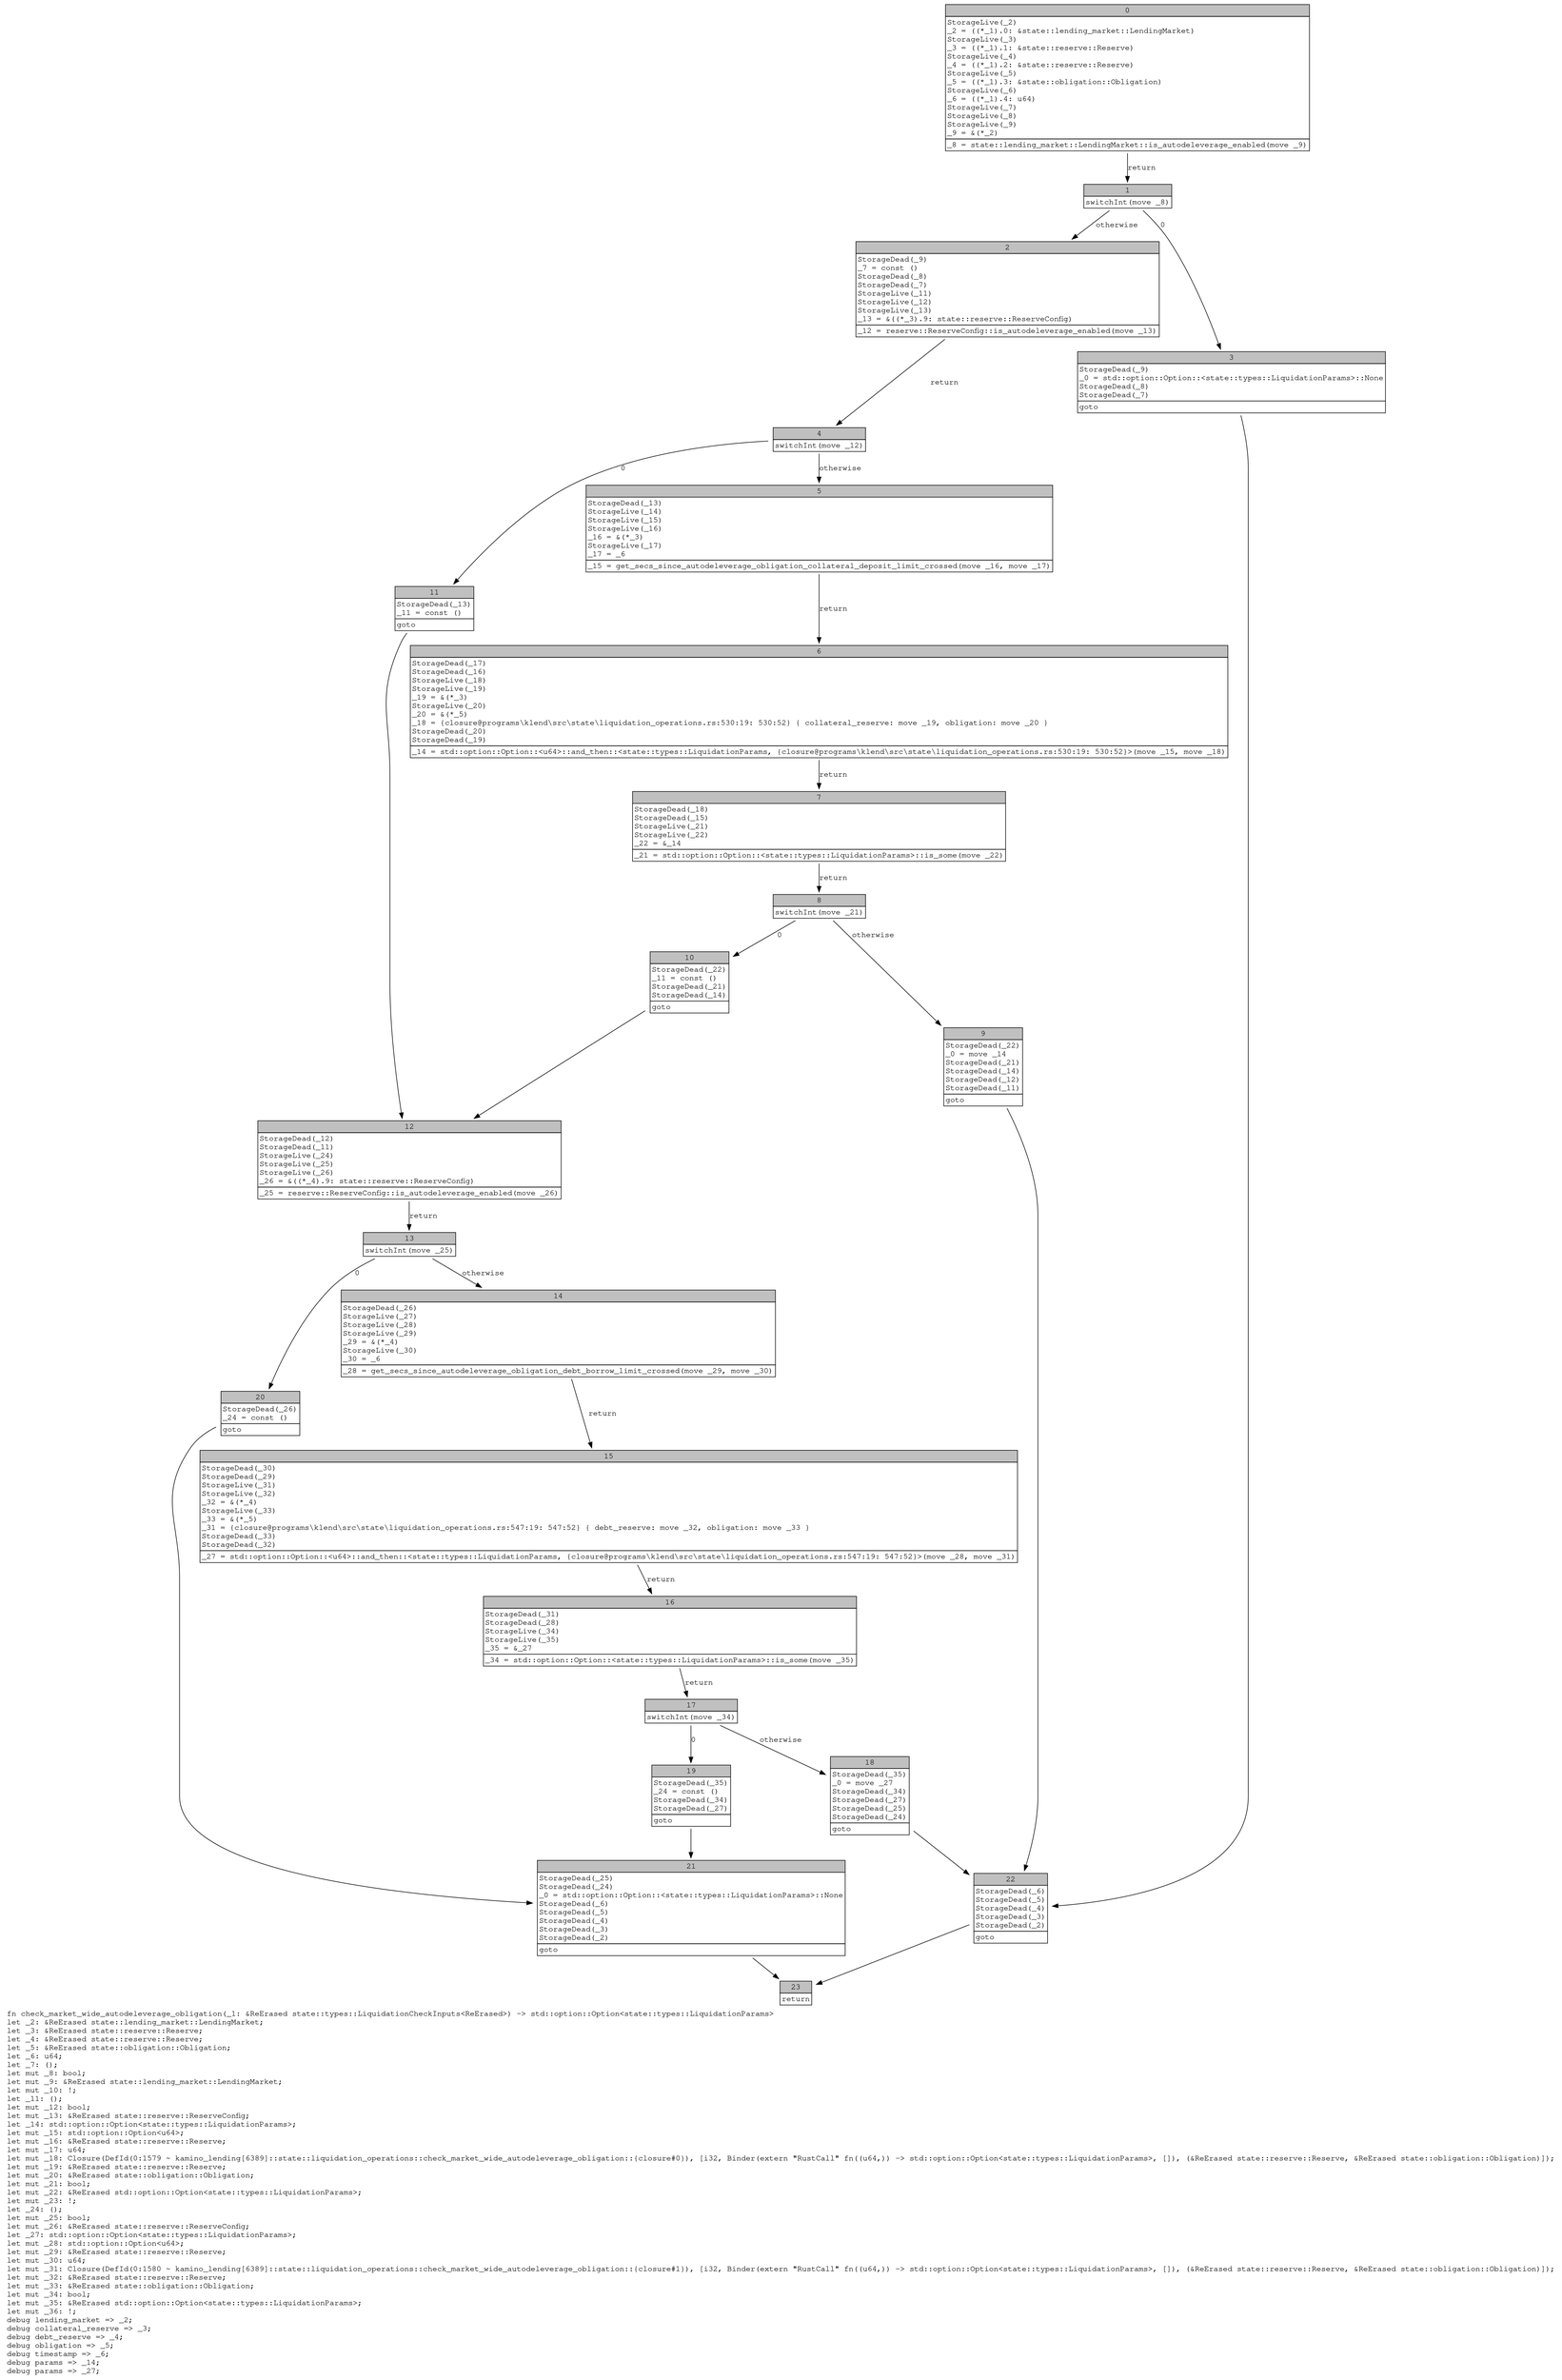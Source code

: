 digraph Mir_0_1578 {
    graph [fontname="Courier, monospace"];
    node [fontname="Courier, monospace"];
    edge [fontname="Courier, monospace"];
    label=<fn check_market_wide_autodeleverage_obligation(_1: &amp;ReErased state::types::LiquidationCheckInputs&lt;ReErased&gt;) -&gt; std::option::Option&lt;state::types::LiquidationParams&gt;<br align="left"/>let _2: &amp;ReErased state::lending_market::LendingMarket;<br align="left"/>let _3: &amp;ReErased state::reserve::Reserve;<br align="left"/>let _4: &amp;ReErased state::reserve::Reserve;<br align="left"/>let _5: &amp;ReErased state::obligation::Obligation;<br align="left"/>let _6: u64;<br align="left"/>let _7: ();<br align="left"/>let mut _8: bool;<br align="left"/>let mut _9: &amp;ReErased state::lending_market::LendingMarket;<br align="left"/>let mut _10: !;<br align="left"/>let _11: ();<br align="left"/>let mut _12: bool;<br align="left"/>let mut _13: &amp;ReErased state::reserve::ReserveConfig;<br align="left"/>let _14: std::option::Option&lt;state::types::LiquidationParams&gt;;<br align="left"/>let mut _15: std::option::Option&lt;u64&gt;;<br align="left"/>let mut _16: &amp;ReErased state::reserve::Reserve;<br align="left"/>let mut _17: u64;<br align="left"/>let mut _18: Closure(DefId(0:1579 ~ kamino_lending[6389]::state::liquidation_operations::check_market_wide_autodeleverage_obligation::{closure#0}), [i32, Binder(extern &quot;RustCall&quot; fn((u64,)) -&gt; std::option::Option&lt;state::types::LiquidationParams&gt;, []), (&amp;ReErased state::reserve::Reserve, &amp;ReErased state::obligation::Obligation)]);<br align="left"/>let mut _19: &amp;ReErased state::reserve::Reserve;<br align="left"/>let mut _20: &amp;ReErased state::obligation::Obligation;<br align="left"/>let mut _21: bool;<br align="left"/>let mut _22: &amp;ReErased std::option::Option&lt;state::types::LiquidationParams&gt;;<br align="left"/>let mut _23: !;<br align="left"/>let _24: ();<br align="left"/>let mut _25: bool;<br align="left"/>let mut _26: &amp;ReErased state::reserve::ReserveConfig;<br align="left"/>let _27: std::option::Option&lt;state::types::LiquidationParams&gt;;<br align="left"/>let mut _28: std::option::Option&lt;u64&gt;;<br align="left"/>let mut _29: &amp;ReErased state::reserve::Reserve;<br align="left"/>let mut _30: u64;<br align="left"/>let mut _31: Closure(DefId(0:1580 ~ kamino_lending[6389]::state::liquidation_operations::check_market_wide_autodeleverage_obligation::{closure#1}), [i32, Binder(extern &quot;RustCall&quot; fn((u64,)) -&gt; std::option::Option&lt;state::types::LiquidationParams&gt;, []), (&amp;ReErased state::reserve::Reserve, &amp;ReErased state::obligation::Obligation)]);<br align="left"/>let mut _32: &amp;ReErased state::reserve::Reserve;<br align="left"/>let mut _33: &amp;ReErased state::obligation::Obligation;<br align="left"/>let mut _34: bool;<br align="left"/>let mut _35: &amp;ReErased std::option::Option&lt;state::types::LiquidationParams&gt;;<br align="left"/>let mut _36: !;<br align="left"/>debug lending_market =&gt; _2;<br align="left"/>debug collateral_reserve =&gt; _3;<br align="left"/>debug debt_reserve =&gt; _4;<br align="left"/>debug obligation =&gt; _5;<br align="left"/>debug timestamp =&gt; _6;<br align="left"/>debug params =&gt; _14;<br align="left"/>debug params =&gt; _27;<br align="left"/>>;
    bb0__0_1578 [shape="none", label=<<table border="0" cellborder="1" cellspacing="0"><tr><td bgcolor="gray" align="center" colspan="1">0</td></tr><tr><td align="left" balign="left">StorageLive(_2)<br/>_2 = ((*_1).0: &amp;state::lending_market::LendingMarket)<br/>StorageLive(_3)<br/>_3 = ((*_1).1: &amp;state::reserve::Reserve)<br/>StorageLive(_4)<br/>_4 = ((*_1).2: &amp;state::reserve::Reserve)<br/>StorageLive(_5)<br/>_5 = ((*_1).3: &amp;state::obligation::Obligation)<br/>StorageLive(_6)<br/>_6 = ((*_1).4: u64)<br/>StorageLive(_7)<br/>StorageLive(_8)<br/>StorageLive(_9)<br/>_9 = &amp;(*_2)<br/></td></tr><tr><td align="left">_8 = state::lending_market::LendingMarket::is_autodeleverage_enabled(move _9)</td></tr></table>>];
    bb1__0_1578 [shape="none", label=<<table border="0" cellborder="1" cellspacing="0"><tr><td bgcolor="gray" align="center" colspan="1">1</td></tr><tr><td align="left">switchInt(move _8)</td></tr></table>>];
    bb2__0_1578 [shape="none", label=<<table border="0" cellborder="1" cellspacing="0"><tr><td bgcolor="gray" align="center" colspan="1">2</td></tr><tr><td align="left" balign="left">StorageDead(_9)<br/>_7 = const ()<br/>StorageDead(_8)<br/>StorageDead(_7)<br/>StorageLive(_11)<br/>StorageLive(_12)<br/>StorageLive(_13)<br/>_13 = &amp;((*_3).9: state::reserve::ReserveConfig)<br/></td></tr><tr><td align="left">_12 = reserve::ReserveConfig::is_autodeleverage_enabled(move _13)</td></tr></table>>];
    bb3__0_1578 [shape="none", label=<<table border="0" cellborder="1" cellspacing="0"><tr><td bgcolor="gray" align="center" colspan="1">3</td></tr><tr><td align="left" balign="left">StorageDead(_9)<br/>_0 = std::option::Option::&lt;state::types::LiquidationParams&gt;::None<br/>StorageDead(_8)<br/>StorageDead(_7)<br/></td></tr><tr><td align="left">goto</td></tr></table>>];
    bb4__0_1578 [shape="none", label=<<table border="0" cellborder="1" cellspacing="0"><tr><td bgcolor="gray" align="center" colspan="1">4</td></tr><tr><td align="left">switchInt(move _12)</td></tr></table>>];
    bb5__0_1578 [shape="none", label=<<table border="0" cellborder="1" cellspacing="0"><tr><td bgcolor="gray" align="center" colspan="1">5</td></tr><tr><td align="left" balign="left">StorageDead(_13)<br/>StorageLive(_14)<br/>StorageLive(_15)<br/>StorageLive(_16)<br/>_16 = &amp;(*_3)<br/>StorageLive(_17)<br/>_17 = _6<br/></td></tr><tr><td align="left">_15 = get_secs_since_autodeleverage_obligation_collateral_deposit_limit_crossed(move _16, move _17)</td></tr></table>>];
    bb6__0_1578 [shape="none", label=<<table border="0" cellborder="1" cellspacing="0"><tr><td bgcolor="gray" align="center" colspan="1">6</td></tr><tr><td align="left" balign="left">StorageDead(_17)<br/>StorageDead(_16)<br/>StorageLive(_18)<br/>StorageLive(_19)<br/>_19 = &amp;(*_3)<br/>StorageLive(_20)<br/>_20 = &amp;(*_5)<br/>_18 = {closure@programs\klend\src\state\liquidation_operations.rs:530:19: 530:52} { collateral_reserve: move _19, obligation: move _20 }<br/>StorageDead(_20)<br/>StorageDead(_19)<br/></td></tr><tr><td align="left">_14 = std::option::Option::&lt;u64&gt;::and_then::&lt;state::types::LiquidationParams, {closure@programs\klend\src\state\liquidation_operations.rs:530:19: 530:52}&gt;(move _15, move _18)</td></tr></table>>];
    bb7__0_1578 [shape="none", label=<<table border="0" cellborder="1" cellspacing="0"><tr><td bgcolor="gray" align="center" colspan="1">7</td></tr><tr><td align="left" balign="left">StorageDead(_18)<br/>StorageDead(_15)<br/>StorageLive(_21)<br/>StorageLive(_22)<br/>_22 = &amp;_14<br/></td></tr><tr><td align="left">_21 = std::option::Option::&lt;state::types::LiquidationParams&gt;::is_some(move _22)</td></tr></table>>];
    bb8__0_1578 [shape="none", label=<<table border="0" cellborder="1" cellspacing="0"><tr><td bgcolor="gray" align="center" colspan="1">8</td></tr><tr><td align="left">switchInt(move _21)</td></tr></table>>];
    bb9__0_1578 [shape="none", label=<<table border="0" cellborder="1" cellspacing="0"><tr><td bgcolor="gray" align="center" colspan="1">9</td></tr><tr><td align="left" balign="left">StorageDead(_22)<br/>_0 = move _14<br/>StorageDead(_21)<br/>StorageDead(_14)<br/>StorageDead(_12)<br/>StorageDead(_11)<br/></td></tr><tr><td align="left">goto</td></tr></table>>];
    bb10__0_1578 [shape="none", label=<<table border="0" cellborder="1" cellspacing="0"><tr><td bgcolor="gray" align="center" colspan="1">10</td></tr><tr><td align="left" balign="left">StorageDead(_22)<br/>_11 = const ()<br/>StorageDead(_21)<br/>StorageDead(_14)<br/></td></tr><tr><td align="left">goto</td></tr></table>>];
    bb11__0_1578 [shape="none", label=<<table border="0" cellborder="1" cellspacing="0"><tr><td bgcolor="gray" align="center" colspan="1">11</td></tr><tr><td align="left" balign="left">StorageDead(_13)<br/>_11 = const ()<br/></td></tr><tr><td align="left">goto</td></tr></table>>];
    bb12__0_1578 [shape="none", label=<<table border="0" cellborder="1" cellspacing="0"><tr><td bgcolor="gray" align="center" colspan="1">12</td></tr><tr><td align="left" balign="left">StorageDead(_12)<br/>StorageDead(_11)<br/>StorageLive(_24)<br/>StorageLive(_25)<br/>StorageLive(_26)<br/>_26 = &amp;((*_4).9: state::reserve::ReserveConfig)<br/></td></tr><tr><td align="left">_25 = reserve::ReserveConfig::is_autodeleverage_enabled(move _26)</td></tr></table>>];
    bb13__0_1578 [shape="none", label=<<table border="0" cellborder="1" cellspacing="0"><tr><td bgcolor="gray" align="center" colspan="1">13</td></tr><tr><td align="left">switchInt(move _25)</td></tr></table>>];
    bb14__0_1578 [shape="none", label=<<table border="0" cellborder="1" cellspacing="0"><tr><td bgcolor="gray" align="center" colspan="1">14</td></tr><tr><td align="left" balign="left">StorageDead(_26)<br/>StorageLive(_27)<br/>StorageLive(_28)<br/>StorageLive(_29)<br/>_29 = &amp;(*_4)<br/>StorageLive(_30)<br/>_30 = _6<br/></td></tr><tr><td align="left">_28 = get_secs_since_autodeleverage_obligation_debt_borrow_limit_crossed(move _29, move _30)</td></tr></table>>];
    bb15__0_1578 [shape="none", label=<<table border="0" cellborder="1" cellspacing="0"><tr><td bgcolor="gray" align="center" colspan="1">15</td></tr><tr><td align="left" balign="left">StorageDead(_30)<br/>StorageDead(_29)<br/>StorageLive(_31)<br/>StorageLive(_32)<br/>_32 = &amp;(*_4)<br/>StorageLive(_33)<br/>_33 = &amp;(*_5)<br/>_31 = {closure@programs\klend\src\state\liquidation_operations.rs:547:19: 547:52} { debt_reserve: move _32, obligation: move _33 }<br/>StorageDead(_33)<br/>StorageDead(_32)<br/></td></tr><tr><td align="left">_27 = std::option::Option::&lt;u64&gt;::and_then::&lt;state::types::LiquidationParams, {closure@programs\klend\src\state\liquidation_operations.rs:547:19: 547:52}&gt;(move _28, move _31)</td></tr></table>>];
    bb16__0_1578 [shape="none", label=<<table border="0" cellborder="1" cellspacing="0"><tr><td bgcolor="gray" align="center" colspan="1">16</td></tr><tr><td align="left" balign="left">StorageDead(_31)<br/>StorageDead(_28)<br/>StorageLive(_34)<br/>StorageLive(_35)<br/>_35 = &amp;_27<br/></td></tr><tr><td align="left">_34 = std::option::Option::&lt;state::types::LiquidationParams&gt;::is_some(move _35)</td></tr></table>>];
    bb17__0_1578 [shape="none", label=<<table border="0" cellborder="1" cellspacing="0"><tr><td bgcolor="gray" align="center" colspan="1">17</td></tr><tr><td align="left">switchInt(move _34)</td></tr></table>>];
    bb18__0_1578 [shape="none", label=<<table border="0" cellborder="1" cellspacing="0"><tr><td bgcolor="gray" align="center" colspan="1">18</td></tr><tr><td align="left" balign="left">StorageDead(_35)<br/>_0 = move _27<br/>StorageDead(_34)<br/>StorageDead(_27)<br/>StorageDead(_25)<br/>StorageDead(_24)<br/></td></tr><tr><td align="left">goto</td></tr></table>>];
    bb19__0_1578 [shape="none", label=<<table border="0" cellborder="1" cellspacing="0"><tr><td bgcolor="gray" align="center" colspan="1">19</td></tr><tr><td align="left" balign="left">StorageDead(_35)<br/>_24 = const ()<br/>StorageDead(_34)<br/>StorageDead(_27)<br/></td></tr><tr><td align="left">goto</td></tr></table>>];
    bb20__0_1578 [shape="none", label=<<table border="0" cellborder="1" cellspacing="0"><tr><td bgcolor="gray" align="center" colspan="1">20</td></tr><tr><td align="left" balign="left">StorageDead(_26)<br/>_24 = const ()<br/></td></tr><tr><td align="left">goto</td></tr></table>>];
    bb21__0_1578 [shape="none", label=<<table border="0" cellborder="1" cellspacing="0"><tr><td bgcolor="gray" align="center" colspan="1">21</td></tr><tr><td align="left" balign="left">StorageDead(_25)<br/>StorageDead(_24)<br/>_0 = std::option::Option::&lt;state::types::LiquidationParams&gt;::None<br/>StorageDead(_6)<br/>StorageDead(_5)<br/>StorageDead(_4)<br/>StorageDead(_3)<br/>StorageDead(_2)<br/></td></tr><tr><td align="left">goto</td></tr></table>>];
    bb22__0_1578 [shape="none", label=<<table border="0" cellborder="1" cellspacing="0"><tr><td bgcolor="gray" align="center" colspan="1">22</td></tr><tr><td align="left" balign="left">StorageDead(_6)<br/>StorageDead(_5)<br/>StorageDead(_4)<br/>StorageDead(_3)<br/>StorageDead(_2)<br/></td></tr><tr><td align="left">goto</td></tr></table>>];
    bb23__0_1578 [shape="none", label=<<table border="0" cellborder="1" cellspacing="0"><tr><td bgcolor="gray" align="center" colspan="1">23</td></tr><tr><td align="left">return</td></tr></table>>];
    bb0__0_1578 -> bb1__0_1578 [label="return"];
    bb1__0_1578 -> bb3__0_1578 [label="0"];
    bb1__0_1578 -> bb2__0_1578 [label="otherwise"];
    bb2__0_1578 -> bb4__0_1578 [label="return"];
    bb3__0_1578 -> bb22__0_1578 [label=""];
    bb4__0_1578 -> bb11__0_1578 [label="0"];
    bb4__0_1578 -> bb5__0_1578 [label="otherwise"];
    bb5__0_1578 -> bb6__0_1578 [label="return"];
    bb6__0_1578 -> bb7__0_1578 [label="return"];
    bb7__0_1578 -> bb8__0_1578 [label="return"];
    bb8__0_1578 -> bb10__0_1578 [label="0"];
    bb8__0_1578 -> bb9__0_1578 [label="otherwise"];
    bb9__0_1578 -> bb22__0_1578 [label=""];
    bb10__0_1578 -> bb12__0_1578 [label=""];
    bb11__0_1578 -> bb12__0_1578 [label=""];
    bb12__0_1578 -> bb13__0_1578 [label="return"];
    bb13__0_1578 -> bb20__0_1578 [label="0"];
    bb13__0_1578 -> bb14__0_1578 [label="otherwise"];
    bb14__0_1578 -> bb15__0_1578 [label="return"];
    bb15__0_1578 -> bb16__0_1578 [label="return"];
    bb16__0_1578 -> bb17__0_1578 [label="return"];
    bb17__0_1578 -> bb19__0_1578 [label="0"];
    bb17__0_1578 -> bb18__0_1578 [label="otherwise"];
    bb18__0_1578 -> bb22__0_1578 [label=""];
    bb19__0_1578 -> bb21__0_1578 [label=""];
    bb20__0_1578 -> bb21__0_1578 [label=""];
    bb21__0_1578 -> bb23__0_1578 [label=""];
    bb22__0_1578 -> bb23__0_1578 [label=""];
}
